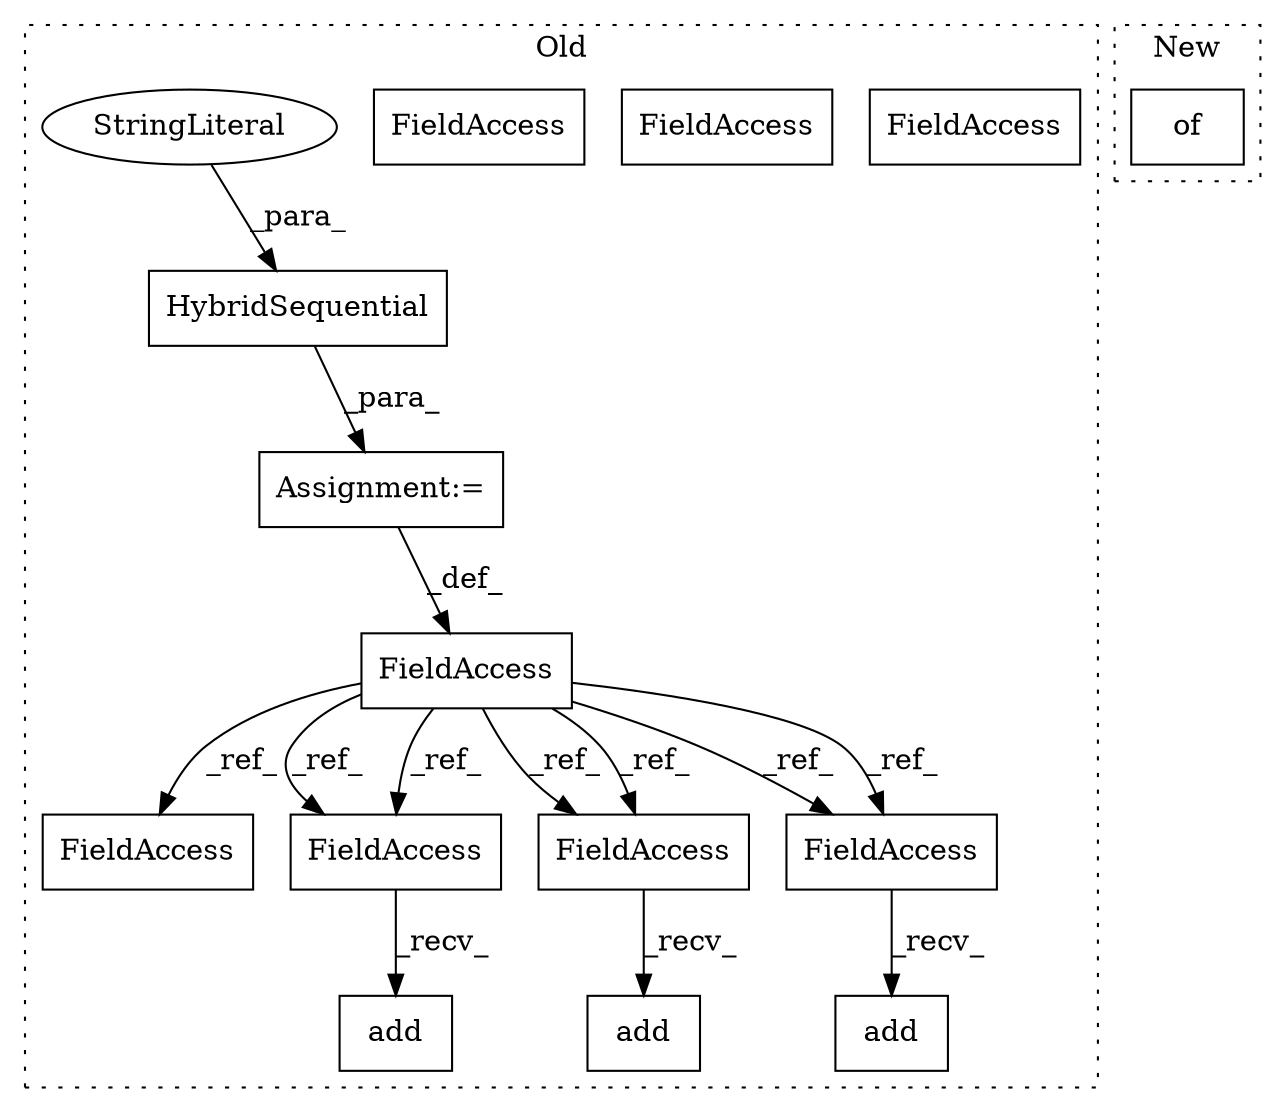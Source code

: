digraph G {
subgraph cluster0 {
1 [label="HybridSequential" a="32" s="3976,3995" l="17,1" shape="box"];
3 [label="FieldAccess" a="22" s="3963" l="9" shape="box"];
4 [label="FieldAccess" a="22" s="4046" l="9" shape="box"];
5 [label="FieldAccess" a="22" s="4181" l="9" shape="box"];
6 [label="FieldAccess" a="22" s="4002" l="9" shape="box"];
7 [label="FieldAccess" a="22" s="4088" l="9" shape="box"];
8 [label="add" a="32" s="4012,4039" l="4,1" shape="box"];
9 [label="StringLiteral" a="45" s="3993" l="2" shape="ellipse"];
10 [label="add" a="32" s="4191,4218" l="4,1" shape="box"];
11 [label="Assignment:=" a="7" s="3972" l="1" shape="box"];
12 [label="add" a="32" s="4098,4174" l="4,1" shape="box"];
13 [label="FieldAccess" a="22" s="4002" l="9" shape="box"];
14 [label="FieldAccess" a="22" s="4088" l="9" shape="box"];
15 [label="FieldAccess" a="22" s="4181" l="9" shape="box"];
label = "Old";
style="dotted";
}
subgraph cluster1 {
2 [label="of" a="32" s="883" l="4" shape="box"];
label = "New";
style="dotted";
}
1 -> 11 [label="_para_"];
3 -> 13 [label="_ref_"];
3 -> 4 [label="_ref_"];
3 -> 14 [label="_ref_"];
3 -> 15 [label="_ref_"];
3 -> 14 [label="_ref_"];
3 -> 13 [label="_ref_"];
3 -> 15 [label="_ref_"];
9 -> 1 [label="_para_"];
11 -> 3 [label="_def_"];
13 -> 8 [label="_recv_"];
14 -> 12 [label="_recv_"];
15 -> 10 [label="_recv_"];
}